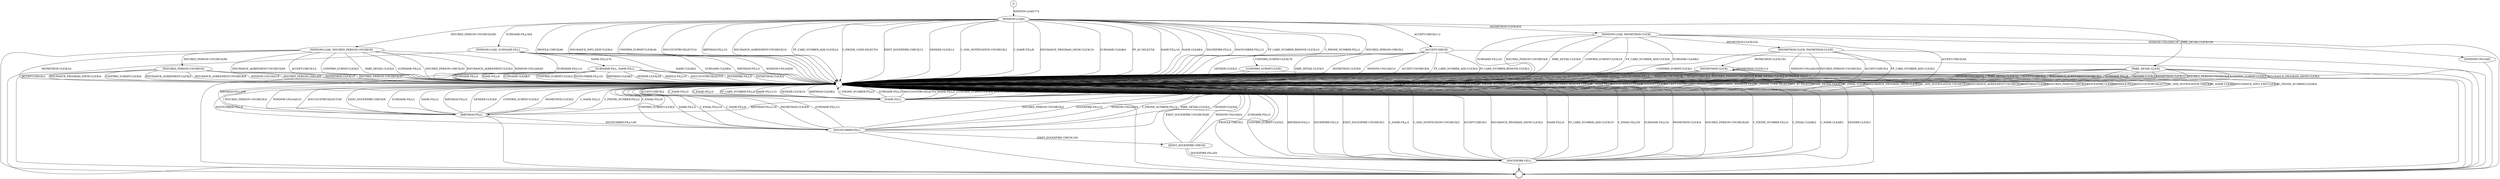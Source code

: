 digraph G {
    node [width=0.5];
x2095738 [label="[]"]
x2095370 [label="[WINDOW-LOAD]"]
x20951b8 [label="[WINDOW-LOAD, SURNAME-FILL]"]
x2095210 [label="[WINDOW-LOAD, PAYMETHOD-CLICK]"]
x20953c8 [label="[ACCEPT-CHECK]"]
x2095b00 [label="[FARE_DETAIL-CLICK]"]
x20955d8 [label="[WINDOW-LOAD, INSURED_PERSON-UNCHECK]"]
x2095898 [label=""]
x209d560 [label="[SURNAME-FILL, NAME-FILL]"]
x2095840 [label="[PAYMETHOD-CLICK, PAYMETHOD-CLICK]"]
x2095268 [label="[WINDOW-UNLOAD]"]
x2095478 [label="[INSURED_PERSON-UNCHECK]"]
x20958f0 [label="[CONFIRM_SUBMIT-CLICK]"]
x209dda0 [label="[BIRTHDAY-FILL]"]
x209ce80 [label="[PAYMETHOD-CLICK]"]
x209d508 [label="[NAME-FILL]"]
x209e950 [label="[DOCNUMBER-FILL]"]
x209e1c0 [label="[EXIST_DOCEXPIRE-CHECK]"]
x209e270 [label="[DOCEXPIRE-FILL]"]
x209e320 [label="",peripheries=2]
x2095738 -> x2095370 [label="WINDOW-LOAD/774"]
x2095370 -> x20951b8 [label="SURNAME-FILL/304"]
x2095370 -> x2095210 [label="PAYMETHOD-CLICK/434"]
x2095370 -> x20953c8 [label="ACCEPT-CHECK/112"]
x2095370 -> x2095b00 [label="FARE_DETAIL-CLICK/126"]
x2095370 -> x20955d8 [label="INSURED_PERSON-UNCHECK/280"]
x2095370 -> x2095898 [label="PROFILE-CHECK/66"]
x2095370 -> x2095898 [label="INSURANCE_INFO_EDIT-CLICK/4"]
x2095370 -> x2095898 [label="CONFIRM_SUBMIT-CLICK/46"]
x2095370 -> x2095898 [label="DOCCOUNTRY-SELECT/10"]
x2095370 -> x2095898 [label="BIRTHDAY-FILL/10"]
x2095370 -> x2095898 [label="INSURANCE_AGREEMENT-UNCHECK/16"]
x2095370 -> x2095898 [label="FF_CARD_NUMBER_ADD-CLICK/24"]
x2095370 -> x2095898 [label="C_PHONE_CODE-SELECT/4"]
x2095370 -> x2095898 [label="EXIST_DOCEXPIRE-CHECK/12"]
x2095370 -> x2095898 [label="GENDER-CLICK/12"]
x2095370 -> x2095898 [label="C_SMS_NOTIFICATION-UNCHECK/2"]
x2095370 -> x2095898 [label="C_NAME-FILL/8"]
x2095370 -> x2095898 [label="INSURANCE_PROGRAM_SHOW-CLICK/18"]
x2095370 -> x2095898 [label="SURNAME-CLEAR/4"]
x2095370 -> x2095898 [label="FF_AC-SELECT/8"]
x2095370 -> x2095898 [label="NAME-FILL/16"]
x2095370 -> x2095898 [label="NAME-CLEAR/4"]
x2095370 -> x2095898 [label="DOCEXPIRE-FILL/2"]
x2095370 -> x2095898 [label="DOCNUMBER-FILL/12"]
x2095370 -> x2095898 [label="FF_CARD_NUMBER_REMOVE-CLICK/10"]
x2095370 -> x2095898 [label="C_PHONE_NUMBER-FILL/1"]
x2095370 -> x2095898 [label="INSURED_PERSON-CHECK/1"]
x20951b8 -> x209d560 [label="NAME-FILL/276"]
x2095210 -> x2095840 [label="PAYMETHOD-CLICK/224"]
x20953c8 -> x2095898 [label="GENDER-CLICK/2"]
x2095210 -> x2095898 [label="ACCEPT-CHECK/40"]
x20951b8 -> x2095898 [label="SURNAME-CLEAR/4"]
x2095b00 -> x2095898 [label="WINDOW-UNLOAD/56"]
x2095210 -> x2095268 [label="WINDOW-UNLOAD/118"]
x20955d8 -> x2095478 [label="INSURED_PERSON-UNCHECK/90"]
x2095898 -> x2095898 [label="PROFILE-CHECK/26"]
x20955d8 -> x2095898 [label="INSURED_PERSON-CHECK/20"]
x2095b00 -> x2095898 [label="FARE_DETAIL-CLICK/32"]
x2095898 -> x2095898 [label="WINDOW-UNLOAD/70"]
x20955d8 -> x2095898 [label="INSURANCE_AGREEMENT-CLICK/2"]
x20955d8 -> x2095898 [label="WINDOW-UNLOAD/62"]
x2095b00 -> x2095898 [label="ACCEPT-CHECK/4"]
x2095210 -> x2095898 [label="SURNAME-FILL/16"]
x20955d8 -> x2095898 [label="PAYMETHOD-CLICK/24"]
x2095898 -> x2095898 [label="FF_CARD_NUMBER_ADD-CLICK/22"]
x20955d8 -> x2095898 [label="INSURANCE_AGREEMENT-UNCHECK/60"]
x2095898 -> x2095898 [label="CONFIRM_SUBMIT-CLICK/8"]
x2095898 -> x2095898 [label="BIRTHDAY-FILL/10"]
x2095898 -> x2095898 [label="ACCEPT-CHECK/14"]
x20951b8 -> x2095898 [label="SURNAME-FILL/14"]
x2095210 -> x2095898 [label="INSURED_PERSON-UNCHECK/6"]
x20953c8 -> x20958f0 [label="CONFIRM_SUBMIT-CLICK/76"]
x2095898 -> x2095898 [label="INSURANCE_AGREEMENT-CHECK/2"]
x20955d8 -> x2095898 [label="ACCEPT-CHECK/14"]
x2095898 -> x2095898 [label="INSURED_PERSON-UNCHECK/24"]
x20951b8 -> x2095898 [label="BIRTHDAY-FILL/2"]
x2095898 -> x2095898 [label="PAYMETHOD-CLICK/4"]
x20953c8 -> x2095898 [label="PAYMETHOD-CLICK/6"]
x2095b00 -> x2095898 [label="INSURANCE_AGREEMENT-UNCHECK/2"]
x2095898 -> x2095898 [label="EXIST_DOCEXPIRE-UNCHECK/4"]
x2095210 -> x2095898 [label="FARE_DETAIL-CLICK/6"]
x2095898 -> x2095898 [label="EXIST_DOCEXPIRE-CHECK/10"]
x2095b00 -> x2095898 [label="SURNAME-FILL/6"]
x2095210 -> x2095898 [label="CONFIRM_SUBMIT-CLICK/16"]
x2095898 -> x2095898 [label="C_EMAIL-FILL/8"]
x2095898 -> x2095898 [label="NAME-CLEAR/4"]
x2095210 -> x2095898 [label="FF_CARD_NUMBER_ADD-CLICK/6"]
x2095898 -> x2095898 [label="SURNAME-FILL/20"]
x20953c8 -> x2095898 [label="WINDOW-UNLOAD/14"]
x20951b8 -> x2095898 [label="WINDOW-UNLOAD/6"]
x2095898 -> x2095898 [label="DOCEXPIRE-FILL/6"]
x2095b00 -> x2095898 [label="GENDER-CLICK/2"]
x2095898 -> x2095898 [label="FF_CARD_NUMBER-CLEAR/2"]
x2095898 -> x2095898 [label="INSURANCE_AGREEMENT-CLICK/4"]
x2095898 -> x2095898 [label="INSURANCE_PROGRAM-FILL/4"]
x2095898 -> x2095898 [label="FF_CARD_NUMBER-FILL/8"]
x2095b00 -> x2095898 [label="PAYMETHOD-CLICK/12"]
x2095898 -> x2095898 [label="C_PHONE_NUMBER-FILL/4"]
x20953c8 -> x2095898 [label="ACCEPT-UNCHECK/6"]
x2095210 -> x2095898 [label="SURNAME-CLEAR/2"]
x2095898 -> x2095898 [label="DOCNUMBER-FILL/6"]
x2095898 -> x2095898 [label="FF_CARD_NUMBER_REMOVE-CLICK/8"]
x20955d8 -> x2095898 [label="CONFIRM_SUBMIT-CLICK/2"]
x2095898 -> x2095898 [label="C_NAME-FILL/4"]
x2095898 -> x2095898 [label="DOCNUMBER-CLEAR/4"]
x2095898 -> x2095898 [label="GENDER-CLICK/4"]
x2095b00 -> x2095898 [label="INSURED_PERSON-UNCHECK/8"]
x20955d8 -> x2095898 [label="FARE_DETAIL-CLICK/4"]
x2095898 -> x2095898 [label="ACCEPT-UNCHECK/2"]
x2095898 -> x2095898 [label="SURNAME-CLEAR/2"]
x20953c8 -> x2095898 [label="FF_CARD_NUMBER_ADD-CLICK/4"]
x20951b8 -> x2095898 [label="NAME-CLEAR/2"]
x2095b00 -> x2095898 [label="CONFIRM_SUBMIT-CLICK/2"]
x20955d8 -> x2095898 [label="SURNAME-FILL/2"]
x2095898 -> x2095898 [label="INSURANT_ADDRESS-FILL/2"]
x2095898 -> x2095898 [label="C_PHONE_CODE-SELECT/2"]
x2095898 -> x2095898 [label="FF_AC-SELECT/4"]
x2095b00 -> x2095898 [label="INSURANCE_PROGRAM_SHOW-CLICK/2"]
x20953c8 -> x2095898 [label="FF_CARD_NUMBER_REMOVE-CLICK/2"]
x20953c8 -> x2095898 [label="FARE_DETAIL-CLICK/2"]
x209d560 -> x209dda0 [label="BIRTHDAY-FILL/206"]
x2095840 -> x209ce80 [label="PAYMETHOD-CLICK/182"]
x2095898 -> x209d508 [label="NAME-FILL/110"]
x2095478 -> x2095898 [label="WINDOW-UNLOAD/18"]
x2095840 -> x2095898 [label="WINDOW-UNLOAD/30"]
x2095898 -> x2095898 [label="FARE_DETAIL-CLICK/18"]
x2095478 -> x2095898 [label="INSURED_PERSON-CHECK/6"]
x2095898 -> x2095898 [label="C_EMAIL-CLEAR/4"]
x209d560 -> x2095898 [label="DOCNUMBER-FILL/10"]
x20958f0 -> x2095898 [label="WINDOW-UNLOAD/66"]
x209d560 -> x2095898 [label="BIRTHDAY-CLEAR/2"]
x2095478 -> x2095898 [label="PAYMETHOD-CLICK/10"]
x2095898 -> x2095898 [label="INSURANCE_PROGRAM_SHOW-CLICK/10"]
x2095898 -> x2095898 [label="C_SMS_NOTIFICATION-UNCHECK/10"]
x2095898 -> x2095898 [label="INSURANCE_AGREEMENT-UNCHECK/24"]
x2095478 -> x2095898 [label="INSURED_PERSON-UNCHECK/30"]
x2095898 -> x2095898 [label="BIRTHDAY-CLEAR/8"]
x209d560 -> x2095898 [label="GENDER-CLICK/28"]
x209d560 -> x2095898 [label="MIDDLE-FILL/10"]
x209d560 -> x2095898 [label="DOCCOUNTRY-SELECT/4"]
x2095478 -> x2095898 [label="ACCEPT-CHECK/2"]
x209d560 -> x2095898 [label="DOCEXPIRE-FILL/2"]
x2095478 -> x2095898 [label="INSURANCE_PROGRAM_SHOW-CLICK/4"]
x2095478 -> x2095898 [label="CONFIRM_SUBMIT-CLICK/6"]
x2095840 -> x2095898 [label="INSURED_PERSON-UNCHECK/2"]
x2095840 -> x2095898 [label="ACCEPT-CHECK/4"]
x20958f0 -> x2095898 [label="SURNAME-FILL/6"]
x2095898 -> x2095898 [label="INSURED_PERSON-CHECK/12"]
x2095478 -> x2095898 [label="INSURANCE_AGREEMENT-CLICK/2"]
x2095840 -> x2095898 [label="FF_CARD_NUMBER_ADD-CLICK/2"]
x2095478 -> x2095898 [label="INSURANCE_AGREEMENT-UNCHECK/6"]
x209d560 -> x2095898 [label="PAYMETHOD-CLICK/2"]
x209d560 -> x2095898 [label="SURNAME-FILL/2"]
x2095840 -> x2095898 [label="CONFIRM_SUBMIT-CLICK/1"]
x2095898 -> x2095898 [label="DOCEXPIRE-CLEAR/4"]
x209d560 -> x2095898 [label="NAME-FILL/4"]
x209d560 -> x2095898 [label="SURNAME-CLEAR/3"]
x209d560 -> x2095898 [label="CONFIRM_SUBMIT-CLICK/2"]
x20958f0 -> x2095898 [label="DOCNUMBER-FILL/2"]
x2095898 -> x2095898 [label="MIDDLE-FILL/2"]
x209dda0 -> x209e950 [label="DOCNUMBER-FILL/148"]
x209ce80 -> x209ce80 [label="PAYMETHOD-CLICK/110"]
x209d508 -> x209dda0 [label="BIRTHDAY-FILL/116"]
x209d508 -> x2095898 [label="GENDER-CLICK/10"]
x209ce80 -> x2095898 [label="WINDOW-UNLOAD/46"]
x209d508 -> x2095898 [label="BIRTHDAY-CLEAR/2"]
x209dda0 -> x2095898 [label="C_EMAIL-FILL/6"]
x209d508 -> x2095898 [label="C_PHONE_NUMBER-FILL/2"]
x2095898 -> x2095898 [label="DOCCOUNTRY-SELECT/10"]
x209d508 -> x2095898 [label="SURNAME-FILL/10"]
x209dda0 -> x2095898 [label="INSURED_PERSON-UNCHECK/4"]
x209ce80 -> x2095898 [label="ACCEPT-CHECK/4"]
x209ce80 -> x2095898 [label="INSURED_PERSON-UNCHECK/6"]
x209dda0 -> x2095898 [label="WINDOW-UNLOAD/10"]
x209dda0 -> x2095898 [label="DOCCOUNTRY-SELECT/26"]
x2095898 -> x2095898 [label="C_SMS_NOTIFICATION-CHECK/6"]
x2095898 -> x2095898 [label="C_NAME-CLEAR/2"]
x209d508 -> x2095898 [label="DOCCOUNTRY-SELECT/2"]
x209dda0 -> x2095898 [label="EXIST_DOCEXPIRE-CHECK/6"]
x209d508 -> x2095898 [label="NAME-FILL/2"]
x209d508 -> x2095898 [label="CONFIRM_SUBMIT-CLICK/4"]
x2095898 -> x2095898 [label="INSURANCE_INFO_EDIT-CLICK/4"]
x209d508 -> x2095898 [label="DOCNUMBER-CLEAR/1"]
x209d508 -> x2095898 [label="C_PHONE_CODE-SELECT/1"]
x209d508 -> x2095898 [label="WINDOW-UNLOAD/2"]
x209d508 -> x2095898 [label="DOCNUMBER-FILL/2"]
x209dda0 -> x2095898 [label="SURNAME-FILL/1"]
x209d508 -> x2095898 [label="EXIST_DOCEXPIRE-CHECK/1"]
x209ce80 -> x2095898 [label="FARE_DETAIL-CLICK/4"]
x209dda0 -> x2095898 [label="NAME-FILL/2"]
x209dda0 -> x2095898 [label="BIRTHDAY-FILL/2"]
x209ce80 -> x2095898 [label="SURNAME-FILL/1"]
x209e950 -> x209e1c0 [label="EXIST_DOCEXPIRE-CHECK/166"]
x209e950 -> x2095898 [label="C_EMAIL-FILL/16"]
x209e950 -> x2095898 [label="GENDER-CLICK/6"]
x209e950 -> x2095898 [label="C_NAME-FILL/6"]
x209e950 -> x2095898 [label="PAYMETHOD-CLICK/8"]
x209e950 -> x2095898 [label="SURNAME-FILL/12"]
x209ce80 -> x2095898 [label="GENDER-CLICK/2"]
x2095898 -> x2095898 [label="C_PHONE_NUMBER-CLEAR/4"]
x209e950 -> x2095898 [label="INSURED_PERSON-UNCHECK/2"]
x209dda0 -> x2095898 [label="GENDER-CLICK/8"]
x209dda0 -> x2095898 [label="CONFIRM_SUBMIT-CLICK/2"]
x209e950 -> x2095898 [label="DOCEXPIRE-FILL/12"]
x209e950 -> x2095898 [label="WINDOW-UNLOAD/4"]
x209e950 -> x2095898 [label="C_PHONE_NUMBER-FILL/4"]
x209e950 -> x2095898 [label="FARE_DETAIL-CLICK/2"]
x209d508 -> x2095898 [label="PAYMETHOD-CLICK/2"]
x209ce80 -> x2095898 [label="DOCNUMBER-FILL/2"]
x209e950 -> x2095898 [label="DOCNUMBER-FILL/4"]
x209dda0 -> x2095898 [label="PAYMETHOD-CLICK/2"]
x209d508 -> x2095898 [label="ACCEPT-CHECK/2"]
x209e950 -> x2095898 [label="CONFIRM_SUBMIT-CLICK/2"]
x209dda0 -> x2095898 [label="C_NAME-FILL/1"]
x209e950 -> x2095898 [label="NAME-FILL/2"]
x209e1c0 -> x209e270 [label="DOCEXPIRE-FILL/64"]
x209e1c0 -> x2095898 [label="EXIST_DOCEXPIRE-UNCHECK/80"]
x209e1c0 -> x2095898 [label="WINDOW-UNLOAD/2"]
x209dda0 -> x2095898 [label="C_PHONE_NUMBER-FILL/2"]
x209e1c0 -> x2095898 [label="SURNAME-FILL/2"]
x209e270 -> x2095898 [label="FF_CARD_NUMBER_ADD-CLICK/10"]
x209e270 -> x2095898 [label="C_EMAIL-FILL/50"]
x209e270 -> x2095898 [label="SURNAME-FILL/34"]
x209d508 -> x2095898 [label="C_NAME-FILL/2"]
x209e270 -> x2095898 [label="PAYMETHOD-CLICK/4"]
x209e270 -> x2095898 [label="INSURED_PERSON-UNCHECK/40"]
x209e270 -> x2095898 [label="C_PHONE_NUMBER-FILL/4"]
x209e270 -> x2095898 [label="C_EMAIL-CLEAR/2"]
x209e270 -> x2095898 [label="C_NAME-CLEAR/1"]
x209e270 -> x2095898 [label="GENDER-CLICK/1"]
x209e270 -> x2095898 [label="PROFILE-CHECK/1"]
x209e270 -> x2095898 [label="CONFIRM_SUBMIT-CLICK/2"]
x209e270 -> x2095898 [label="BIRTHDAY-FILL/1"]
x209e270 -> x2095898 [label="DOCEXPIRE-FILL/2"]
x209e270 -> x2095898 [label="EXIST_DOCEXPIRE-UNCHECK/1"]
x209e270 -> x2095898 [label="C_NAME-FILL/2"]
x209e270 -> x2095898 [label="C_SMS_NOTIFICATION-UNCHECK/2"]
x209e270 -> x2095898 [label="ACCEPT-CHECK/1"]
x209d508 -> x2095898 [label="C_EMAIL-FILL/4"]
x209e270 -> x2095898 [label="INSURANCE_PROGRAM_SHOW-CLICK/2"]
x209d508 -> x2095898 [label="FF_CARD_NUMBER-FILL/4"]
x209e270 -> x2095898 [label="NAME-FILL/4"]
x20951b8 -> x209e320 [label=""]
x2095210 -> x209e320 [label=""]
x20953c8 -> x209e320 [label=""]
x2095b00 -> x209e320 [label=""]
x20955d8 -> x209e320 [label=""]
x2095898 -> x209e320 [label=""]
x209d560 -> x209e320 [label=""]
x2095840 -> x209e320 [label=""]
x2095268 -> x209e320 [label=""]
x2095478 -> x209e320 [label=""]
x20958f0 -> x209e320 [label=""]
x209dda0 -> x209e320 [label=""]
x209ce80 -> x209e320 [label=""]
x209d508 -> x209e320 [label=""]
x209e950 -> x209e320 [label=""]
x209e1c0 -> x209e320 [label=""]
x209e270 -> x209e320 [label=""]
}
